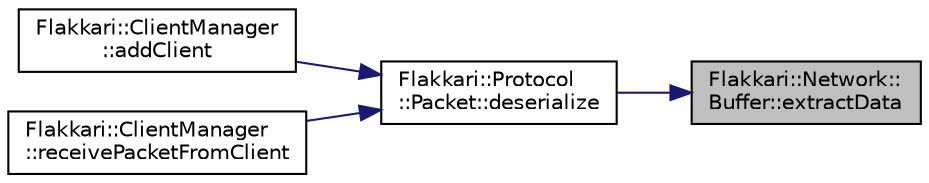 digraph "Flakkari::Network::Buffer::extractData"
{
 // LATEX_PDF_SIZE
  edge [fontname="Helvetica",fontsize="10",labelfontname="Helvetica",labelfontsize="10"];
  node [fontname="Helvetica",fontsize="10",shape=record];
  rankdir="RL";
  Node1 [label="Flakkari::Network::\lBuffer::extractData",height=0.2,width=0.4,color="black", fillcolor="grey75", style="filled", fontcolor="black",tooltip="Get the data of the buffer."];
  Node1 -> Node2 [dir="back",color="midnightblue",fontsize="10",style="solid",fontname="Helvetica"];
  Node2 [label="Flakkari::Protocol\l::Packet::deserialize",height=0.2,width=0.4,color="black", fillcolor="white", style="filled",URL="$db/d59/structFlakkari_1_1Protocol_1_1Packet.html#a14c7a93d5175df091256374f407ad186",tooltip="Deserialize the buffer into a packet."];
  Node2 -> Node3 [dir="back",color="midnightblue",fontsize="10",style="solid",fontname="Helvetica"];
  Node3 [label="Flakkari::ClientManager\l::addClient",height=0.2,width=0.4,color="black", fillcolor="white", style="filled",URL="$d5/da5/classFlakkari_1_1ClientManager.html#adb7842df0768fcab21fb46b1b2a60b75",tooltip="Add a client to the client manager or update the last activity of the client."];
  Node2 -> Node4 [dir="back",color="midnightblue",fontsize="10",style="solid",fontname="Helvetica"];
  Node4 [label="Flakkari::ClientManager\l::receivePacketFromClient",height=0.2,width=0.4,color="black", fillcolor="white", style="filled",URL="$d5/da5/classFlakkari_1_1ClientManager.html#af76b97015c7f14ada28d68086de2dae5",tooltip="Receive a packet from a client."];
}
